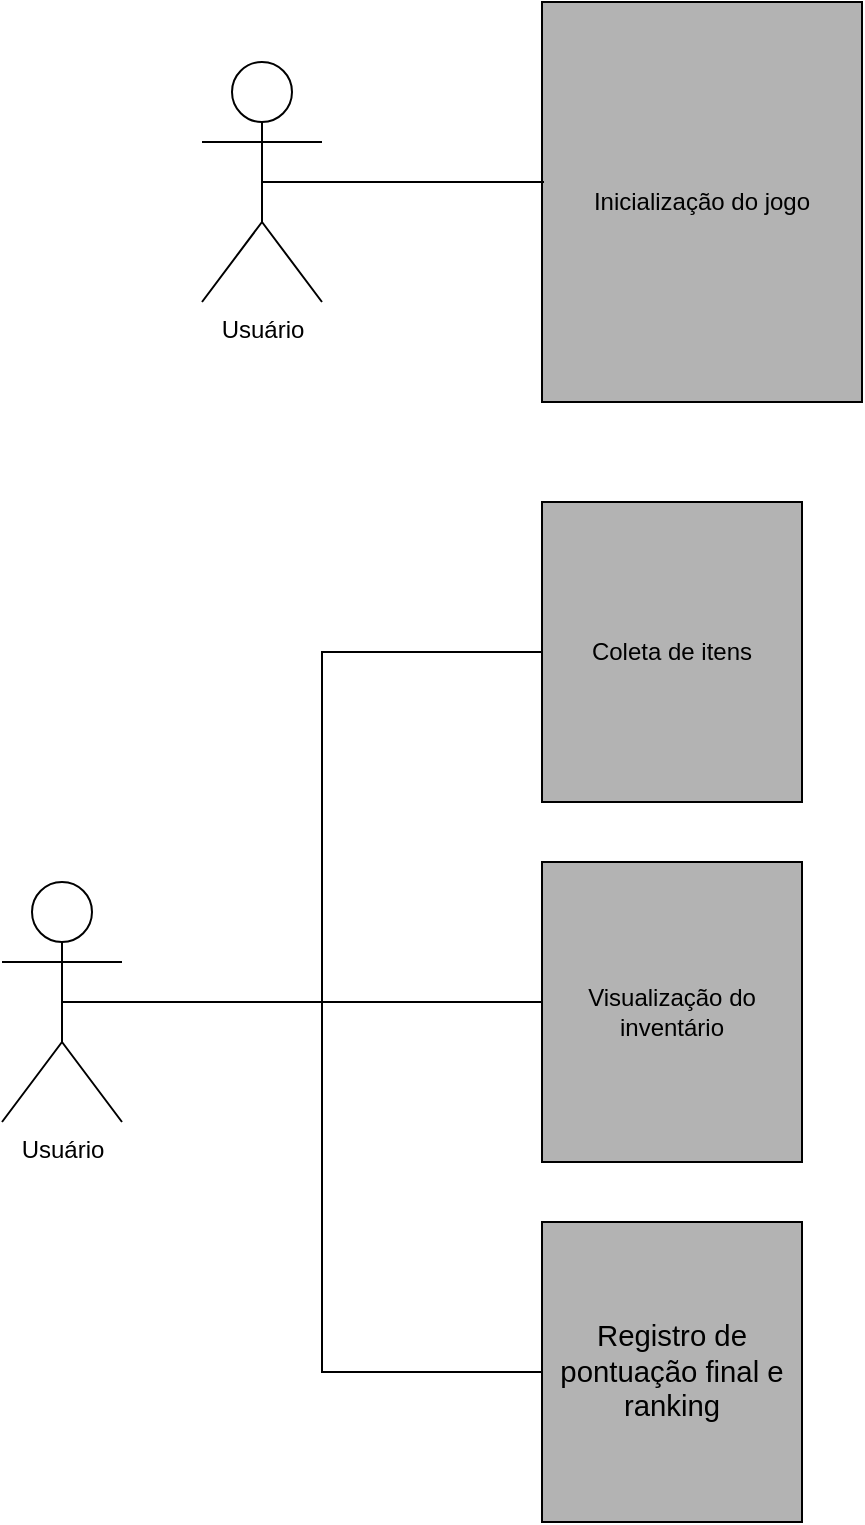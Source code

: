 <mxfile version="17.1.3" type="github" pages="4">
  <diagram id="ngwXyH7l9GTKyPP0Da9h" name="Visão de Contexto">
    <mxGraphModel dx="3022" dy="1853" grid="1" gridSize="10" guides="1" tooltips="1" connect="1" arrows="1" fold="1" page="1" pageScale="1" pageWidth="827" pageHeight="1169" math="0" shadow="0">
      <root>
        <mxCell id="0" />
        <mxCell id="1" parent="0" />
        <mxCell id="Cc5wTF1V1izcBQnVMeRH-7" value="&lt;span&gt;Inicialização do jogo&lt;/span&gt;" style="rounded=0;whiteSpace=wrap;html=1;fillColor=#B3B3B3;" parent="1" vertex="1">
          <mxGeometry x="390" y="200" width="160" height="200" as="geometry" />
        </mxCell>
        <mxCell id="QmMw5rW-wmp2J9XOAGjQ-9" style="edgeStyle=orthogonalEdgeStyle;rounded=0;orthogonalLoop=1;jettySize=auto;html=1;endArrow=none;endFill=0;exitX=0.5;exitY=0.5;exitDx=0;exitDy=0;exitPerimeter=0;" edge="1" parent="1" source="QmMw5rW-wmp2J9XOAGjQ-1">
          <mxGeometry relative="1" as="geometry">
            <mxPoint x="391" y="290" as="targetPoint" />
            <Array as="points" />
          </mxGeometry>
        </mxCell>
        <mxCell id="QmMw5rW-wmp2J9XOAGjQ-1" value="Usuário" style="shape=umlActor;verticalLabelPosition=bottom;verticalAlign=top;html=1;outlineConnect=0;" vertex="1" parent="1">
          <mxGeometry x="220" y="230" width="60" height="120" as="geometry" />
        </mxCell>
        <mxCell id="QmMw5rW-wmp2J9XOAGjQ-10" value="Usuário" style="shape=umlActor;verticalLabelPosition=bottom;verticalAlign=top;html=1;outlineConnect=0;" vertex="1" parent="1">
          <mxGeometry x="120" y="640" width="60" height="120" as="geometry" />
        </mxCell>
        <mxCell id="QmMw5rW-wmp2J9XOAGjQ-17" style="edgeStyle=orthogonalEdgeStyle;rounded=0;orthogonalLoop=1;jettySize=auto;html=1;exitX=0;exitY=0.5;exitDx=0;exitDy=0;endArrow=none;endFill=0;entryX=0.5;entryY=0.5;entryDx=0;entryDy=0;entryPerimeter=0;" edge="1" parent="1" source="QmMw5rW-wmp2J9XOAGjQ-11" target="QmMw5rW-wmp2J9XOAGjQ-10">
          <mxGeometry relative="1" as="geometry">
            <mxPoint x="170" y="710" as="targetPoint" />
            <Array as="points">
              <mxPoint x="280" y="525" />
              <mxPoint x="280" y="700" />
            </Array>
          </mxGeometry>
        </mxCell>
        <mxCell id="QmMw5rW-wmp2J9XOAGjQ-11" value="Coleta de itens" style="rounded=0;whiteSpace=wrap;html=1;fillColor=#B3B3B3;" vertex="1" parent="1">
          <mxGeometry x="390" y="450" width="130" height="150" as="geometry" />
        </mxCell>
        <mxCell id="QmMw5rW-wmp2J9XOAGjQ-16" style="edgeStyle=orthogonalEdgeStyle;rounded=0;orthogonalLoop=1;jettySize=auto;html=1;exitX=0;exitY=0.5;exitDx=0;exitDy=0;endArrow=none;endFill=0;entryX=0.5;entryY=0.5;entryDx=0;entryDy=0;entryPerimeter=0;" edge="1" parent="1" source="QmMw5rW-wmp2J9XOAGjQ-12" target="QmMw5rW-wmp2J9XOAGjQ-10">
          <mxGeometry relative="1" as="geometry">
            <mxPoint x="170" y="710" as="targetPoint" />
            <Array as="points">
              <mxPoint x="390" y="700" />
            </Array>
          </mxGeometry>
        </mxCell>
        <mxCell id="QmMw5rW-wmp2J9XOAGjQ-12" value="Visualização do inventário" style="rounded=0;whiteSpace=wrap;html=1;fillColor=#B3B3B3;" vertex="1" parent="1">
          <mxGeometry x="390" y="630" width="130" height="150" as="geometry" />
        </mxCell>
        <mxCell id="QmMw5rW-wmp2J9XOAGjQ-15" style="edgeStyle=orthogonalEdgeStyle;rounded=0;orthogonalLoop=1;jettySize=auto;html=1;exitX=0;exitY=0.5;exitDx=0;exitDy=0;entryX=0.5;entryY=0.5;entryDx=0;entryDy=0;entryPerimeter=0;endArrow=none;endFill=0;" edge="1" parent="1" source="QmMw5rW-wmp2J9XOAGjQ-14" target="QmMw5rW-wmp2J9XOAGjQ-10">
          <mxGeometry relative="1" as="geometry">
            <Array as="points">
              <mxPoint x="280" y="885" />
              <mxPoint x="280" y="700" />
            </Array>
          </mxGeometry>
        </mxCell>
        <mxCell id="QmMw5rW-wmp2J9XOAGjQ-14" value="&lt;font face=&quot;arial&quot;&gt;&lt;span style=&quot;font-size: 14.667px&quot;&gt;Registro de pontuação final e ranking&lt;/span&gt;&lt;/font&gt;" style="rounded=0;whiteSpace=wrap;html=1;fillColor=#B3B3B3;" vertex="1" parent="1">
          <mxGeometry x="390" y="810" width="130" height="150" as="geometry" />
        </mxCell>
      </root>
    </mxGraphModel>
  </diagram>
  <diagram id="wAGekpE-ySYvHbM52E9z" name="Visão Funcional">
    <mxGraphModel dx="2092" dy="1283" grid="1" gridSize="10" guides="1" tooltips="1" connect="1" arrows="1" fold="1" page="1" pageScale="1" pageWidth="827" pageHeight="1169" math="0" shadow="0">
      <root>
        <mxCell id="rc7wql-Vh9VmB_1ZtE4d-0" />
        <mxCell id="rc7wql-Vh9VmB_1ZtE4d-1" parent="rc7wql-Vh9VmB_1ZtE4d-0" />
        <mxCell id="PTOqinWIOz4lx85Iv_Nm-2" value="" style="endArrow=none;dashed=1;html=1;rounded=0;" edge="1" parent="rc7wql-Vh9VmB_1ZtE4d-1">
          <mxGeometry width="50" height="50" relative="1" as="geometry">
            <mxPoint x="24.5" y="750" as="sourcePoint" />
            <mxPoint x="24.5" y="120" as="targetPoint" />
          </mxGeometry>
        </mxCell>
        <mxCell id="PTOqinWIOz4lx85Iv_Nm-0" value="Jogador" style="shape=umlActor;verticalLabelPosition=bottom;verticalAlign=top;html=1;outlineConnect=0;" vertex="1" parent="rc7wql-Vh9VmB_1ZtE4d-1">
          <mxGeometry x="10" y="40" width="30" height="60" as="geometry" />
        </mxCell>
        <mxCell id="PTOqinWIOz4lx85Iv_Nm-1" value="" style="html=1;points=[];perimeter=orthogonalPerimeter;" vertex="1" parent="rc7wql-Vh9VmB_1ZtE4d-1">
          <mxGeometry x="20" y="205" width="10" height="380" as="geometry" />
        </mxCell>
        <mxCell id="PTOqinWIOz4lx85Iv_Nm-3" value="" style="endArrow=classic;html=1;rounded=0;exitX=1;exitY=0.118;exitDx=0;exitDy=0;exitPerimeter=0;entryX=0;entryY=0.118;entryDx=0;entryDy=0;entryPerimeter=0;" edge="1" parent="rc7wql-Vh9VmB_1ZtE4d-1" source="PTOqinWIOz4lx85Iv_Nm-1" target="PTOqinWIOz4lx85Iv_Nm-7">
          <mxGeometry width="50" height="50" relative="1" as="geometry">
            <mxPoint x="300" y="450" as="sourcePoint" />
            <mxPoint x="150" y="250" as="targetPoint" />
          </mxGeometry>
        </mxCell>
        <mxCell id="CIsHmaSmCNSvWWFFLY-N-0" value="Inicia o jogo" style="edgeLabel;html=1;align=center;verticalAlign=middle;resizable=0;points=[];" vertex="1" connectable="0" parent="PTOqinWIOz4lx85Iv_Nm-3">
          <mxGeometry x="-0.533" y="2" relative="1" as="geometry">
            <mxPoint x="64" as="offset" />
          </mxGeometry>
        </mxCell>
        <mxCell id="PTOqinWIOz4lx85Iv_Nm-6" value="" style="endArrow=none;dashed=1;html=1;rounded=0;" edge="1" parent="rc7wql-Vh9VmB_1ZtE4d-1">
          <mxGeometry width="50" height="50" relative="1" as="geometry">
            <mxPoint x="274.5" y="750" as="sourcePoint" />
            <mxPoint x="274.5" y="120" as="targetPoint" />
          </mxGeometry>
        </mxCell>
        <mxCell id="PTOqinWIOz4lx85Iv_Nm-7" value="" style="html=1;points=[];perimeter=orthogonalPerimeter;" vertex="1" parent="rc7wql-Vh9VmB_1ZtE4d-1">
          <mxGeometry x="270" y="205" width="10" height="380" as="geometry" />
        </mxCell>
        <mxCell id="h19owFP4uGvMbLK2lc96-0" value="Sistema" style="rounded=0;whiteSpace=wrap;html=1;" vertex="1" parent="rc7wql-Vh9VmB_1ZtE4d-1">
          <mxGeometry x="215" y="60" width="120" height="60" as="geometry" />
        </mxCell>
        <mxCell id="CIsHmaSmCNSvWWFFLY-N-1" value="" style="html=1;points=[];perimeter=orthogonalPerimeter;strokeColor=#FF3333;fillColor=none;" vertex="1" parent="rc7wql-Vh9VmB_1ZtE4d-1">
          <mxGeometry x="280" y="280" width="10" height="40" as="geometry" />
        </mxCell>
        <mxCell id="CIsHmaSmCNSvWWFFLY-N-2" value="iniciaJogo()" style="edgeStyle=orthogonalEdgeStyle;html=1;align=left;spacingLeft=2;endArrow=block;rounded=0;entryX=1;entryY=0;" edge="1" target="CIsHmaSmCNSvWWFFLY-N-1" parent="rc7wql-Vh9VmB_1ZtE4d-1">
          <mxGeometry relative="1" as="geometry">
            <mxPoint x="285" y="260" as="sourcePoint" />
            <Array as="points">
              <mxPoint x="315" y="260" />
            </Array>
          </mxGeometry>
        </mxCell>
        <mxCell id="CIsHmaSmCNSvWWFFLY-N-3" value="" style="html=1;points=[];perimeter=orthogonalPerimeter;strokeColor=#FF3333;fillColor=none;" vertex="1" parent="rc7wql-Vh9VmB_1ZtE4d-1">
          <mxGeometry x="280" y="350" width="10" height="40" as="geometry" />
        </mxCell>
        <mxCell id="CIsHmaSmCNSvWWFFLY-N-4" value="criarSalas()" style="edgeStyle=orthogonalEdgeStyle;html=1;align=left;spacingLeft=2;endArrow=block;rounded=0;entryX=1;entryY=0;" edge="1" target="CIsHmaSmCNSvWWFFLY-N-3" parent="rc7wql-Vh9VmB_1ZtE4d-1">
          <mxGeometry relative="1" as="geometry">
            <mxPoint x="285" y="330" as="sourcePoint" />
            <Array as="points">
              <mxPoint x="315" y="330" />
            </Array>
          </mxGeometry>
        </mxCell>
        <mxCell id="CIsHmaSmCNSvWWFFLY-N-5" value="" style="html=1;points=[];perimeter=orthogonalPerimeter;strokeColor=#FF3333;fillColor=none;" vertex="1" parent="rc7wql-Vh9VmB_1ZtE4d-1">
          <mxGeometry x="280" y="420" width="10" height="40" as="geometry" />
        </mxCell>
        <mxCell id="CIsHmaSmCNSvWWFFLY-N-6" value="&lt;b&gt;ItensAndMonsters()&lt;/b&gt;" style="edgeStyle=orthogonalEdgeStyle;html=1;align=left;spacingLeft=2;endArrow=block;rounded=0;entryX=1;entryY=0;" edge="1" target="CIsHmaSmCNSvWWFFLY-N-5" parent="rc7wql-Vh9VmB_1ZtE4d-1">
          <mxGeometry relative="1" as="geometry">
            <mxPoint x="285" y="400" as="sourcePoint" />
            <Array as="points">
              <mxPoint x="315" y="400" />
            </Array>
          </mxGeometry>
        </mxCell>
        <mxCell id="CIsHmaSmCNSvWWFFLY-N-7" value="TempoDeRespostaEmUmSegundo" style="html=1;verticalAlign=bottom;endArrow=open;dashed=1;endSize=8;rounded=0;exitX=0;exitY=0.724;exitDx=0;exitDy=0;exitPerimeter=0;entryX=1;entryY=0.724;entryDx=0;entryDy=0;entryPerimeter=0;" edge="1" parent="rc7wql-Vh9VmB_1ZtE4d-1" source="PTOqinWIOz4lx85Iv_Nm-7" target="PTOqinWIOz4lx85Iv_Nm-1">
          <mxGeometry relative="1" as="geometry">
            <mxPoint x="190" y="480" as="sourcePoint" />
            <mxPoint x="110" y="480" as="targetPoint" />
          </mxGeometry>
        </mxCell>
        <mxCell id="xo05wlYD7J3N2RfjErZ4-0" value="" style="endArrow=none;dashed=1;html=1;rounded=0;" edge="1" parent="rc7wql-Vh9VmB_1ZtE4d-1">
          <mxGeometry width="50" height="50" relative="1" as="geometry">
            <mxPoint x="429" y="930" as="sourcePoint" />
            <mxPoint x="428.5" y="110" as="targetPoint" />
          </mxGeometry>
        </mxCell>
        <mxCell id="xo05wlYD7J3N2RfjErZ4-1" value="Jogador" style="shape=umlActor;verticalLabelPosition=bottom;verticalAlign=top;html=1;outlineConnect=0;" vertex="1" parent="rc7wql-Vh9VmB_1ZtE4d-1">
          <mxGeometry x="414" y="30" width="30" height="60" as="geometry" />
        </mxCell>
        <mxCell id="xo05wlYD7J3N2RfjErZ4-2" value="" style="html=1;points=[];perimeter=orthogonalPerimeter;" vertex="1" parent="rc7wql-Vh9VmB_1ZtE4d-1">
          <mxGeometry x="424" y="195" width="10" height="380" as="geometry" />
        </mxCell>
        <mxCell id="xo05wlYD7J3N2RfjErZ4-3" value="" style="endArrow=classic;html=1;rounded=0;exitX=1;exitY=0.118;exitDx=0;exitDy=0;exitPerimeter=0;" edge="1" parent="rc7wql-Vh9VmB_1ZtE4d-1" source="xo05wlYD7J3N2RfjErZ4-2" target="xo05wlYD7J3N2RfjErZ4-6">
          <mxGeometry width="50" height="50" relative="1" as="geometry">
            <mxPoint x="704" y="440" as="sourcePoint" />
            <mxPoint x="554" y="240" as="targetPoint" />
          </mxGeometry>
        </mxCell>
        <mxCell id="xo05wlYD7J3N2RfjErZ4-4" value="Coletar Itens" style="edgeLabel;html=1;align=center;verticalAlign=middle;resizable=0;points=[];" vertex="1" connectable="0" parent="xo05wlYD7J3N2RfjErZ4-3">
          <mxGeometry x="-0.552" y="2" relative="1" as="geometry">
            <mxPoint x="46" as="offset" />
          </mxGeometry>
        </mxCell>
        <mxCell id="xo05wlYD7J3N2RfjErZ4-5" value="" style="endArrow=none;dashed=1;html=1;rounded=0;" edge="1" parent="rc7wql-Vh9VmB_1ZtE4d-1">
          <mxGeometry width="50" height="50" relative="1" as="geometry">
            <mxPoint x="678.5" y="740.0" as="sourcePoint" />
            <mxPoint x="678.5" y="110" as="targetPoint" />
          </mxGeometry>
        </mxCell>
        <mxCell id="xo05wlYD7J3N2RfjErZ4-6" value="" style="html=1;points=[];perimeter=orthogonalPerimeter;" vertex="1" parent="rc7wql-Vh9VmB_1ZtE4d-1">
          <mxGeometry x="674" y="195" width="10" height="615" as="geometry" />
        </mxCell>
        <mxCell id="xo05wlYD7J3N2RfjErZ4-7" value="Sistema" style="rounded=0;whiteSpace=wrap;html=1;" vertex="1" parent="rc7wql-Vh9VmB_1ZtE4d-1">
          <mxGeometry x="619" y="50" width="120" height="60" as="geometry" />
        </mxCell>
        <mxCell id="xo05wlYD7J3N2RfjErZ4-8" value="" style="html=1;points=[];perimeter=orthogonalPerimeter;strokeColor=#FF3333;fillColor=none;" vertex="1" parent="rc7wql-Vh9VmB_1ZtE4d-1">
          <mxGeometry x="684" y="270" width="10" height="40" as="geometry" />
        </mxCell>
        <mxCell id="xo05wlYD7J3N2RfjErZ4-9" value="coletaItem(X)" style="edgeStyle=orthogonalEdgeStyle;html=1;align=left;spacingLeft=2;endArrow=block;rounded=0;entryX=1;entryY=0;" edge="1" parent="rc7wql-Vh9VmB_1ZtE4d-1" target="xo05wlYD7J3N2RfjErZ4-8">
          <mxGeometry relative="1" as="geometry">
            <mxPoint x="689" y="250" as="sourcePoint" />
            <Array as="points">
              <mxPoint x="719" y="250" />
            </Array>
          </mxGeometry>
        </mxCell>
        <mxCell id="xo05wlYD7J3N2RfjErZ4-10" value="" style="html=1;points=[];perimeter=orthogonalPerimeter;strokeColor=#FF3333;fillColor=none;" vertex="1" parent="rc7wql-Vh9VmB_1ZtE4d-1">
          <mxGeometry x="684" y="410" width="10" height="40" as="geometry" />
        </mxCell>
        <mxCell id="xo05wlYD7J3N2RfjErZ4-11" value="exibirInventário()" style="edgeStyle=orthogonalEdgeStyle;html=1;align=left;spacingLeft=2;endArrow=block;rounded=0;entryX=1;entryY=0;" edge="1" parent="rc7wql-Vh9VmB_1ZtE4d-1" target="xo05wlYD7J3N2RfjErZ4-10">
          <mxGeometry relative="1" as="geometry">
            <mxPoint x="689" y="390.0" as="sourcePoint" />
            <Array as="points">
              <mxPoint x="719" y="390" />
            </Array>
          </mxGeometry>
        </mxCell>
        <mxCell id="xo05wlYD7J3N2RfjErZ4-12" value="" style="html=1;points=[];perimeter=orthogonalPerimeter;strokeColor=#FF3333;fillColor=none;" vertex="1" parent="rc7wql-Vh9VmB_1ZtE4d-1">
          <mxGeometry x="684" y="660" width="10" height="40" as="geometry" />
        </mxCell>
        <mxCell id="xo05wlYD7J3N2RfjErZ4-13" value="registraPontuacao()" style="edgeStyle=orthogonalEdgeStyle;html=1;align=left;spacingLeft=2;endArrow=block;rounded=0;entryX=1;entryY=0;" edge="1" parent="rc7wql-Vh9VmB_1ZtE4d-1" target="xo05wlYD7J3N2RfjErZ4-12">
          <mxGeometry relative="1" as="geometry">
            <mxPoint x="689" y="640.0" as="sourcePoint" />
            <Array as="points">
              <mxPoint x="719" y="640" />
            </Array>
          </mxGeometry>
        </mxCell>
        <mxCell id="xo05wlYD7J3N2RfjErZ4-14" value="ItensDoInventário" style="html=1;verticalAlign=bottom;endArrow=open;dashed=1;endSize=8;rounded=0;exitX=-0.214;exitY=0.447;exitDx=0;exitDy=0;exitPerimeter=0;entryX=1;entryY=0.724;entryDx=0;entryDy=0;entryPerimeter=0;" edge="1" parent="rc7wql-Vh9VmB_1ZtE4d-1" source="xo05wlYD7J3N2RfjErZ4-6" target="xo05wlYD7J3N2RfjErZ4-2">
          <mxGeometry relative="1" as="geometry">
            <mxPoint x="594" y="470" as="sourcePoint" />
            <mxPoint x="514" y="470" as="targetPoint" />
          </mxGeometry>
        </mxCell>
        <mxCell id="xo05wlYD7J3N2RfjErZ4-15" value="Mensagem: ItemXColetado" style="html=1;verticalAlign=bottom;endArrow=open;dashed=1;endSize=8;rounded=0;exitX=0;exitY=0.724;exitDx=0;exitDy=0;exitPerimeter=0;entryX=1;entryY=0.724;entryDx=0;entryDy=0;entryPerimeter=0;" edge="1" parent="rc7wql-Vh9VmB_1ZtE4d-1">
          <mxGeometry relative="1" as="geometry">
            <mxPoint x="674" y="330.0" as="sourcePoint" />
            <mxPoint x="434" y="330.0" as="targetPoint" />
          </mxGeometry>
        </mxCell>
        <mxCell id="xo05wlYD7J3N2RfjErZ4-16" value="" style="endArrow=classic;html=1;rounded=0;exitX=1;exitY=0.118;exitDx=0;exitDy=0;exitPerimeter=0;entryX=0;entryY=0.118;entryDx=0;entryDy=0;entryPerimeter=0;" edge="1" parent="rc7wql-Vh9VmB_1ZtE4d-1">
          <mxGeometry width="50" height="50" relative="1" as="geometry">
            <mxPoint x="434" y="374.66" as="sourcePoint" />
            <mxPoint x="674" y="374.66" as="targetPoint" />
          </mxGeometry>
        </mxCell>
        <mxCell id="xo05wlYD7J3N2RfjErZ4-17" value="Visualizar inventário" style="edgeLabel;html=1;align=center;verticalAlign=middle;resizable=0;points=[];" vertex="1" connectable="0" parent="xo05wlYD7J3N2RfjErZ4-16">
          <mxGeometry x="-0.552" y="2" relative="1" as="geometry">
            <mxPoint x="46" as="offset" />
          </mxGeometry>
        </mxCell>
        <mxCell id="xo05wlYD7J3N2RfjErZ4-18" value="" style="html=1;points=[];perimeter=orthogonalPerimeter;" vertex="1" parent="rc7wql-Vh9VmB_1ZtE4d-1">
          <mxGeometry x="424" y="610" width="10" height="200" as="geometry" />
        </mxCell>
        <mxCell id="xo05wlYD7J3N2RfjErZ4-19" value="" style="endArrow=classic;html=1;rounded=0;exitX=1;exitY=0.118;exitDx=0;exitDy=0;exitPerimeter=0;entryX=0;entryY=0.118;entryDx=0;entryDy=0;entryPerimeter=0;" edge="1" parent="rc7wql-Vh9VmB_1ZtE4d-1">
          <mxGeometry width="50" height="50" relative="1" as="geometry">
            <mxPoint x="434" y="630.0" as="sourcePoint" />
            <mxPoint x="674" y="630.0" as="targetPoint" />
          </mxGeometry>
        </mxCell>
        <mxCell id="xo05wlYD7J3N2RfjErZ4-20" value="Vence o jogo" style="edgeLabel;html=1;align=center;verticalAlign=middle;resizable=0;points=[];" vertex="1" connectable="0" parent="xo05wlYD7J3N2RfjErZ4-19">
          <mxGeometry x="-0.552" y="2" relative="1" as="geometry">
            <mxPoint x="46" as="offset" />
          </mxGeometry>
        </mxCell>
        <mxCell id="xo05wlYD7J3N2RfjErZ4-21" value="" style="html=1;points=[];perimeter=orthogonalPerimeter;strokeColor=#FF3333;fillColor=none;" vertex="1" parent="rc7wql-Vh9VmB_1ZtE4d-1">
          <mxGeometry x="684" y="740" width="10" height="40" as="geometry" />
        </mxCell>
        <mxCell id="xo05wlYD7J3N2RfjErZ4-22" value="exibirRanking()" style="edgeStyle=orthogonalEdgeStyle;html=1;align=left;spacingLeft=2;endArrow=block;rounded=0;entryX=1;entryY=0;" edge="1" parent="rc7wql-Vh9VmB_1ZtE4d-1" target="xo05wlYD7J3N2RfjErZ4-21">
          <mxGeometry relative="1" as="geometry">
            <mxPoint x="689" y="720.0" as="sourcePoint" />
            <Array as="points">
              <mxPoint x="719" y="720" />
            </Array>
          </mxGeometry>
        </mxCell>
        <mxCell id="xo05wlYD7J3N2RfjErZ4-23" value="PontuacaoERanking" style="html=1;verticalAlign=bottom;endArrow=open;dashed=1;endSize=8;rounded=0;exitX=-0.214;exitY=0.447;exitDx=0;exitDy=0;exitPerimeter=0;entryX=1;entryY=0.724;entryDx=0;entryDy=0;entryPerimeter=0;" edge="1" parent="rc7wql-Vh9VmB_1ZtE4d-1">
          <mxGeometry relative="1" as="geometry">
            <mxPoint x="674" y="789.995" as="sourcePoint" />
            <mxPoint x="436.14" y="790.21" as="targetPoint" />
          </mxGeometry>
        </mxCell>
      </root>
    </mxGraphModel>
  </diagram>
  <diagram id="sGmdKqCIC1InzfoKz0C8" name="Visão de desenvolvimento">
    <mxGraphModel dx="3300" dy="1516" grid="1" gridSize="10" guides="1" tooltips="1" connect="1" arrows="1" fold="1" page="1" pageScale="1" pageWidth="827" pageHeight="1169" math="0" shadow="0">
      <root>
        <mxCell id="jvfcA3KJqxZEtW8RvGsM-0" />
        <mxCell id="jvfcA3KJqxZEtW8RvGsM-1" parent="jvfcA3KJqxZEtW8RvGsM-0" />
        <mxCell id="wDLmfXqGiljCNOUWTZDE-1" value="Repositórios" style="rounded=0;whiteSpace=wrap;html=1;strokeColor=#000000;fillColor=none;verticalAlign=top;labelPosition=center;verticalLabelPosition=middle;align=center;horizontal=1;fontSize=16;" vertex="1" parent="jvfcA3KJqxZEtW8RvGsM-1">
          <mxGeometry x="-220" y="664" width="230" height="280" as="geometry" />
        </mxCell>
        <mxCell id="ARv14wkioPWE7hDGZN2h-1" value="Inicialização do sistema" style="rounded=0;whiteSpace=wrap;html=1;strokeColor=#000000;fillColor=none;verticalAlign=top;labelPosition=center;verticalLabelPosition=middle;align=center;horizontal=1;fontSize=16;" vertex="1" parent="jvfcA3KJqxZEtW8RvGsM-1">
          <mxGeometry x="-460" y="224" width="920" height="410" as="geometry" />
        </mxCell>
        <mxCell id="8AI0fR68mTlNV8XbozSq-0" value="Pacote de inicialização" style="shape=folder;fontStyle=1;spacingTop=10;tabWidth=40;tabHeight=14;tabPosition=left;html=1;strokeColor=#FF3333;fillColor=none;verticalAlign=top;" vertex="1" parent="jvfcA3KJqxZEtW8RvGsM-1">
          <mxGeometry x="-420" y="294" width="420" height="300" as="geometry" />
        </mxCell>
        <mxCell id="jvfcA3KJqxZEtW8RvGsM-2" value="Pacote de itens" style="shape=folder;fontStyle=1;spacingTop=10;tabWidth=40;tabHeight=14;tabPosition=left;html=1;strokeColor=#FF3333;fillColor=none;verticalAlign=top;" vertex="1" parent="jvfcA3KJqxZEtW8RvGsM-1">
          <mxGeometry x="30" y="294" width="400" height="300" as="geometry" />
        </mxCell>
        <mxCell id="jvfcA3KJqxZEtW8RvGsM-3" value="Tokens" style="shape=folder;fontStyle=1;spacingTop=10;tabWidth=40;tabHeight=14;tabPosition=left;html=1;strokeColor=#FF3333;fillColor=none;" vertex="1" parent="jvfcA3KJqxZEtW8RvGsM-1">
          <mxGeometry x="70" y="364" width="130" height="100" as="geometry" />
        </mxCell>
        <mxCell id="jvfcA3KJqxZEtW8RvGsM-4" value="Itens" style="shape=folder;fontStyle=1;spacingTop=10;tabWidth=40;tabHeight=14;tabPosition=left;html=1;strokeColor=#FF3333;fillColor=none;" vertex="1" parent="jvfcA3KJqxZEtW8RvGsM-1">
          <mxGeometry x="239" y="364" width="130" height="100" as="geometry" />
        </mxCell>
        <mxCell id="a7fYoCxy_zKbeE8P_Iz0-0" value="Pacote de salas" style="shape=folder;fontStyle=1;spacingTop=10;tabWidth=40;tabHeight=14;tabPosition=left;html=1;strokeColor=#FF3333;fillColor=none;" vertex="1" parent="jvfcA3KJqxZEtW8RvGsM-1">
          <mxGeometry x="-380" y="344" width="130" height="100" as="geometry" />
        </mxCell>
        <mxCell id="a7fYoCxy_zKbeE8P_Iz0-1" value="Pacote de Itens" style="shape=folder;fontStyle=1;spacingTop=10;tabWidth=40;tabHeight=14;tabPosition=left;html=1;strokeColor=#FF3333;fillColor=none;" vertex="1" parent="jvfcA3KJqxZEtW8RvGsM-1">
          <mxGeometry x="-190" y="344" width="130" height="100" as="geometry" />
        </mxCell>
        <mxCell id="ARv14wkioPWE7hDGZN2h-0" value="Pacote de monstros" style="shape=folder;fontStyle=1;spacingTop=10;tabWidth=40;tabHeight=14;tabPosition=left;html=1;strokeColor=#FF3333;fillColor=none;" vertex="1" parent="jvfcA3KJqxZEtW8RvGsM-1">
          <mxGeometry x="-280" y="464" width="130" height="100" as="geometry" />
        </mxCell>
        <mxCell id="SRC2P_6PhnGr1-YHNP2b-0" value="Registro" style="rounded=0;whiteSpace=wrap;html=1;strokeColor=#000000;fillColor=none;verticalAlign=top;labelPosition=center;verticalLabelPosition=middle;align=center;horizontal=1;fontSize=16;" vertex="1" parent="jvfcA3KJqxZEtW8RvGsM-1">
          <mxGeometry x="-460" y="664" width="230" height="280" as="geometry" />
        </mxCell>
        <mxCell id="SRC2P_6PhnGr1-YHNP2b-2" value="Tokens" style="shape=folder;fontStyle=1;spacingTop=10;tabWidth=40;tabHeight=14;tabPosition=left;html=1;strokeColor=#FF3333;fillColor=none;" vertex="1" parent="jvfcA3KJqxZEtW8RvGsM-1">
          <mxGeometry x="-410" y="754" width="130" height="100" as="geometry" />
        </mxCell>
        <mxCell id="SRC2P_6PhnGr1-YHNP2b-4" value="Ranking" style="shape=cylinder3;whiteSpace=wrap;html=1;boundedLbl=1;backgroundOutline=1;size=15;fontSize=16;strokeColor=#000000;fillColor=none;" vertex="1" parent="jvfcA3KJqxZEtW8RvGsM-1">
          <mxGeometry x="-90" y="744" width="80" height="110" as="geometry" />
        </mxCell>
        <mxCell id="wDLmfXqGiljCNOUWTZDE-2" value="Pontuação" style="shape=cylinder3;whiteSpace=wrap;html=1;boundedLbl=1;backgroundOutline=1;size=15;fontSize=16;strokeColor=#000000;fillColor=none;" vertex="1" parent="jvfcA3KJqxZEtW8RvGsM-1">
          <mxGeometry x="-200" y="744" width="80" height="110" as="geometry" />
        </mxCell>
      </root>
    </mxGraphModel>
  </diagram>
  <diagram id="ld2JYYvirTCVh4b3ykG2" name="Visão de deployment">
    <mxGraphModel dx="2770" dy="1191" grid="1" gridSize="10" guides="1" tooltips="1" connect="1" arrows="1" fold="1" page="1" pageScale="1" pageWidth="827" pageHeight="1169" math="0" shadow="0">
      <root>
        <mxCell id="_h5TTjKXIlGAlk3bQbh7-0" />
        <mxCell id="_h5TTjKXIlGAlk3bQbh7-1" parent="_h5TTjKXIlGAlk3bQbh7-0" />
        <mxCell id="o5NfOyL3b6QJ4O0rZ4zD-6" style="edgeStyle=orthogonalEdgeStyle;rounded=0;orthogonalLoop=1;jettySize=auto;html=1;fontSize=16;endArrow=none;endFill=0;" edge="1" parent="_h5TTjKXIlGAlk3bQbh7-1" source="o5NfOyL3b6QJ4O0rZ4zD-3" target="o5NfOyL3b6QJ4O0rZ4zD-4">
          <mxGeometry relative="1" as="geometry" />
        </mxCell>
        <mxCell id="o5NfOyL3b6QJ4O0rZ4zD-3" value="" style="sketch=0;aspect=fixed;html=1;points=[];align=center;image;fontSize=12;image=img/lib/mscae/VirtualMachineWindows.svg;strokeColor=#000000;fillColor=none;" vertex="1" parent="_h5TTjKXIlGAlk3bQbh7-1">
          <mxGeometry x="-300" y="425" width="184.78" height="170" as="geometry" />
        </mxCell>
        <mxCell id="o5NfOyL3b6QJ4O0rZ4zD-8" style="edgeStyle=orthogonalEdgeStyle;rounded=0;orthogonalLoop=1;jettySize=auto;html=1;entryX=0;entryY=0.5;entryDx=0;entryDy=0;entryPerimeter=0;fontSize=16;endArrow=none;endFill=0;" edge="1" parent="_h5TTjKXIlGAlk3bQbh7-1" source="o5NfOyL3b6QJ4O0rZ4zD-4" target="o5NfOyL3b6QJ4O0rZ4zD-7">
          <mxGeometry relative="1" as="geometry" />
        </mxCell>
        <mxCell id="o5NfOyL3b6QJ4O0rZ4zD-12" style="edgeStyle=orthogonalEdgeStyle;rounded=0;orthogonalLoop=1;jettySize=auto;html=1;entryX=0.5;entryY=1;entryDx=0;entryDy=0;fontSize=16;endArrow=none;endFill=0;" edge="1" parent="_h5TTjKXIlGAlk3bQbh7-1" source="o5NfOyL3b6QJ4O0rZ4zD-4" target="o5NfOyL3b6QJ4O0rZ4zD-11">
          <mxGeometry relative="1" as="geometry" />
        </mxCell>
        <mxCell id="o5NfOyL3b6QJ4O0rZ4zD-4" value="" style="aspect=fixed;html=1;points=[];align=center;image;fontSize=12;image=img/lib/azure2/general/Dev_Console.svg;strokeColor=#000000;fillColor=none;" vertex="1" parent="_h5TTjKXIlGAlk3bQbh7-1">
          <mxGeometry x="-10" y="440" width="175" height="140" as="geometry" />
        </mxCell>
        <mxCell id="o5NfOyL3b6QJ4O0rZ4zD-7" value="Registro de pontuação e ranking" style="shape=cylinder3;whiteSpace=wrap;html=1;boundedLbl=1;backgroundOutline=1;size=15;fontSize=16;strokeColor=#000000;fillColor=#72C5E8;" vertex="1" parent="_h5TTjKXIlGAlk3bQbh7-1">
          <mxGeometry x="300" y="420" width="140" height="180" as="geometry" />
        </mxCell>
        <mxCell id="o5NfOyL3b6QJ4O0rZ4zD-10" style="edgeStyle=orthogonalEdgeStyle;rounded=0;orthogonalLoop=1;jettySize=auto;html=1;fontSize=16;endArrow=none;endFill=0;" edge="1" parent="_h5TTjKXIlGAlk3bQbh7-1" source="o5NfOyL3b6QJ4O0rZ4zD-9" target="o5NfOyL3b6QJ4O0rZ4zD-3">
          <mxGeometry relative="1" as="geometry" />
        </mxCell>
        <mxCell id="o5NfOyL3b6QJ4O0rZ4zD-9" value="" style="sketch=0;aspect=fixed;pointerEvents=1;shadow=0;dashed=0;html=1;strokeColor=none;labelPosition=center;verticalLabelPosition=bottom;verticalAlign=top;align=center;fillColor=#00188D;shape=mxgraph.mscae.enterprise.keyboard;fontSize=16;" vertex="1" parent="_h5TTjKXIlGAlk3bQbh7-1">
          <mxGeometry x="-290.94" y="650" width="166.67" height="100" as="geometry" />
        </mxCell>
        <mxCell id="o5NfOyL3b6QJ4O0rZ4zD-11" value="Jogo do labirinto" style="html=1;fontSize=16;strokeColor=#000000;fillColor=#72C5E8;" vertex="1" parent="_h5TTjKXIlGAlk3bQbh7-1">
          <mxGeometry x="-2.5" y="330" width="160" height="50" as="geometry" />
        </mxCell>
        <mxCell id="o5NfOyL3b6QJ4O0rZ4zD-14" style="edgeStyle=orthogonalEdgeStyle;rounded=0;orthogonalLoop=1;jettySize=auto;html=1;entryX=0;entryY=0.5;entryDx=0;entryDy=0;entryPerimeter=0;fontSize=16;endArrow=none;endFill=0;" edge="1" parent="_h5TTjKXIlGAlk3bQbh7-1" source="o5NfOyL3b6QJ4O0rZ4zD-13" target="o5NfOyL3b6QJ4O0rZ4zD-9">
          <mxGeometry relative="1" as="geometry" />
        </mxCell>
        <mxCell id="o5NfOyL3b6QJ4O0rZ4zD-13" value="Entrada de comandos" style="rounded=1;whiteSpace=wrap;html=1;fontSize=16;strokeColor=#000000;fillColor=#72C5E8;" vertex="1" parent="_h5TTjKXIlGAlk3bQbh7-1">
          <mxGeometry x="-460" y="670" width="120" height="60" as="geometry" />
        </mxCell>
        <mxCell id="o5NfOyL3b6QJ4O0rZ4zD-15" value="Sistema opera" style="html=1;fontSize=16;strokeColor=#000000;fillColor=#72C5E8;" vertex="1" parent="_h5TTjKXIlGAlk3bQbh7-1">
          <mxGeometry x="-290.94" y="330" width="160" height="50" as="geometry" />
        </mxCell>
      </root>
    </mxGraphModel>
  </diagram>
</mxfile>
